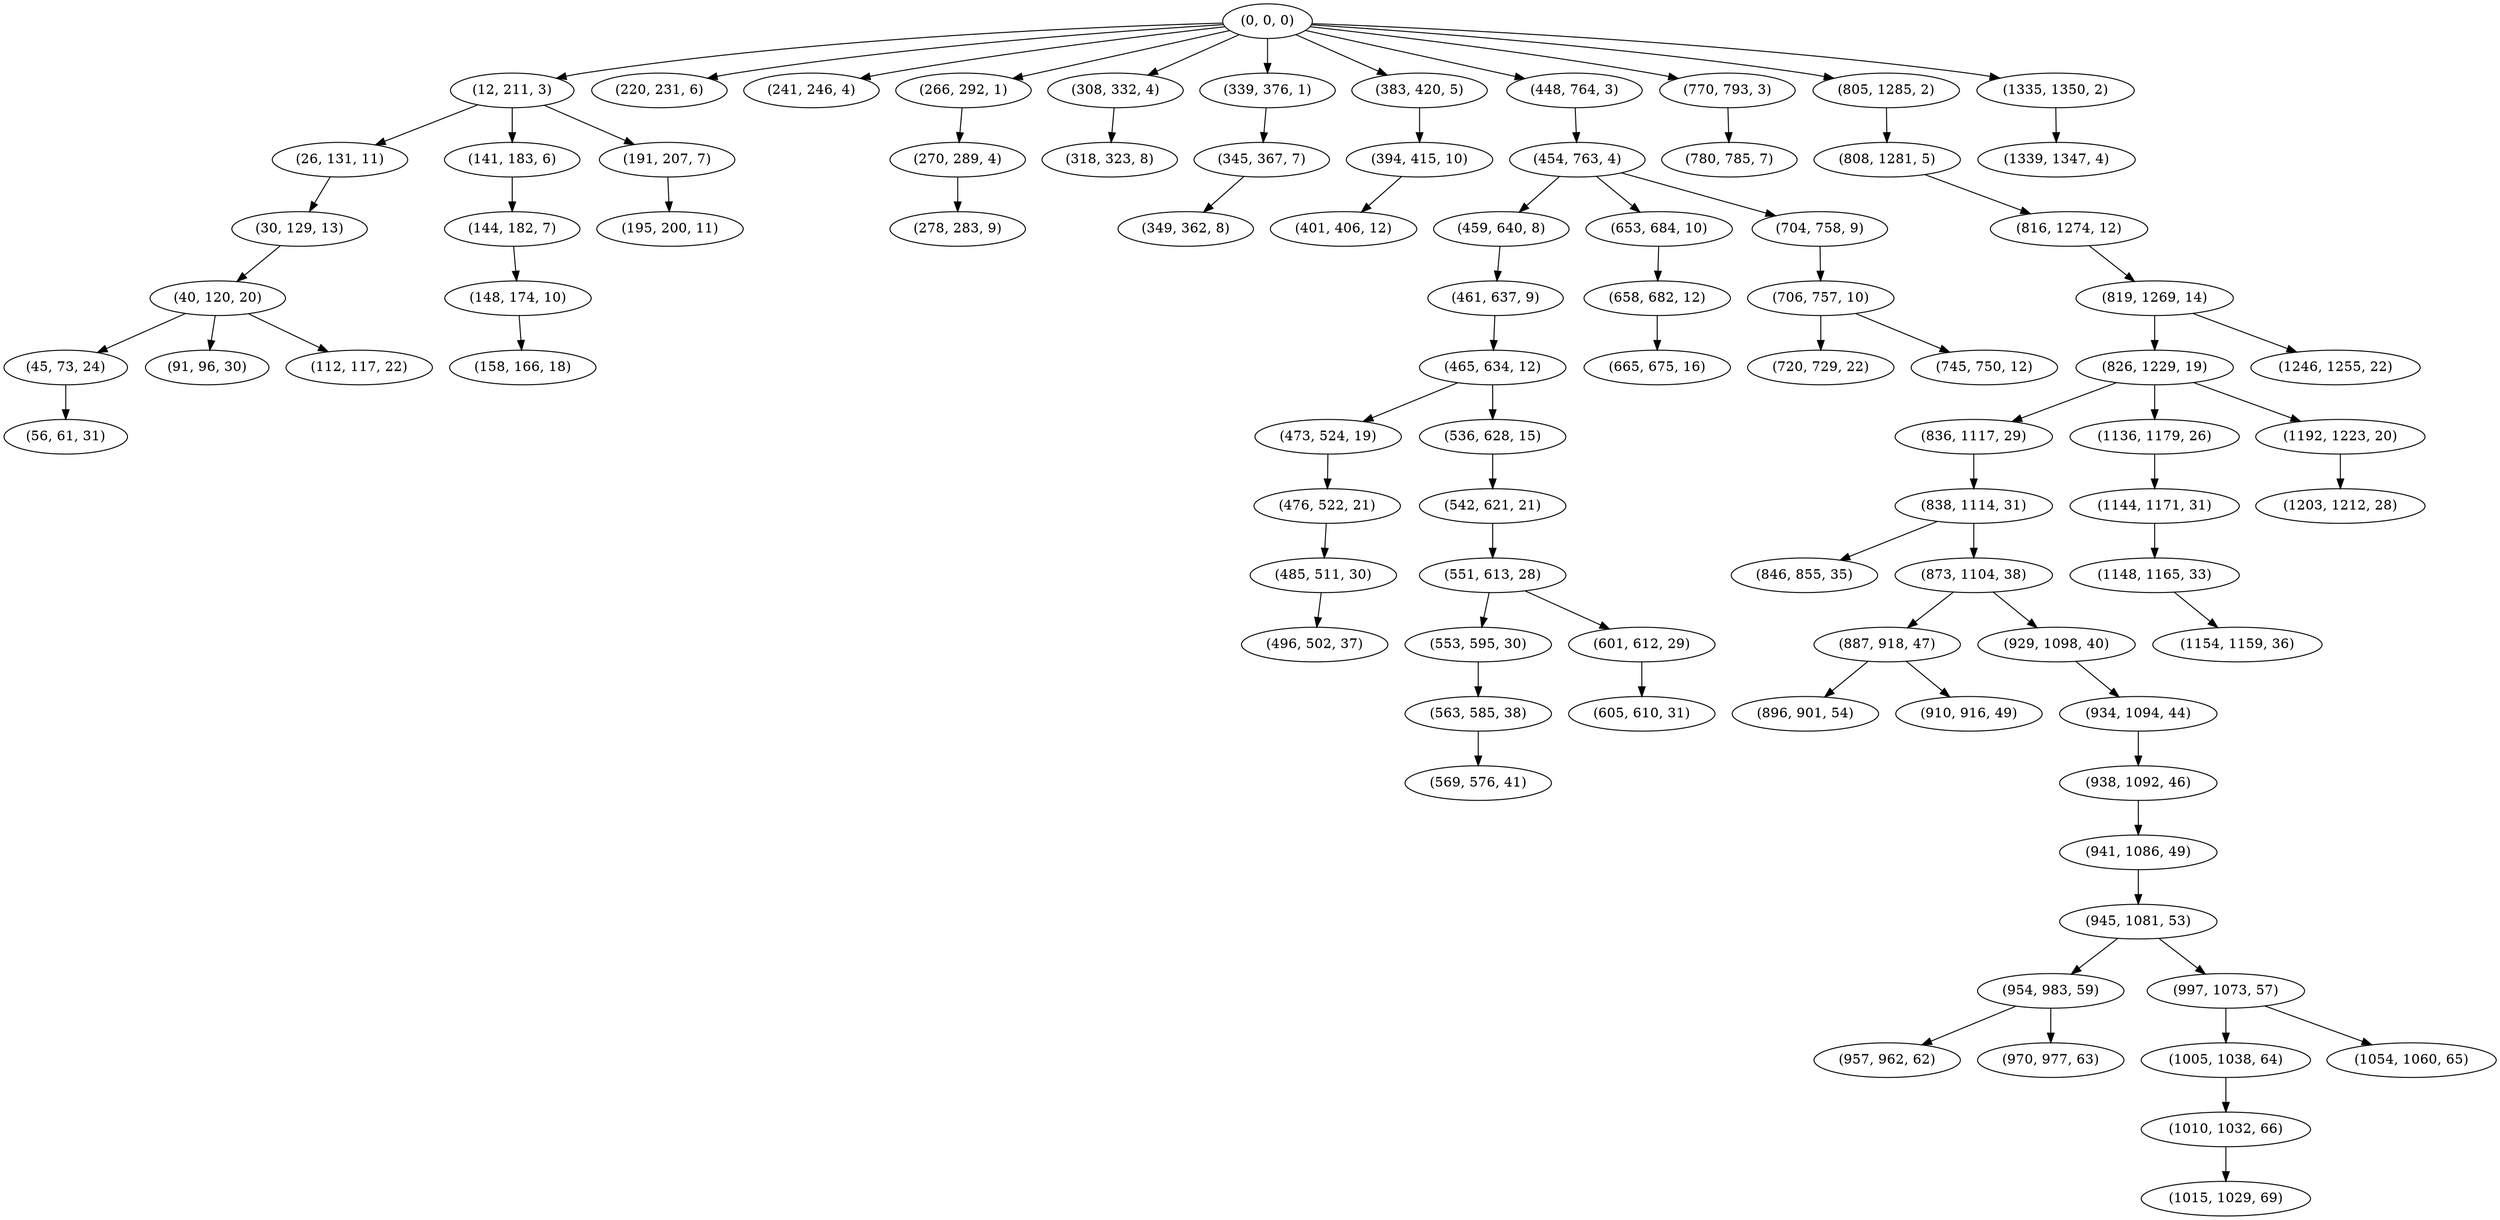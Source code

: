 digraph tree {
    "(0, 0, 0)";
    "(12, 211, 3)";
    "(26, 131, 11)";
    "(30, 129, 13)";
    "(40, 120, 20)";
    "(45, 73, 24)";
    "(56, 61, 31)";
    "(91, 96, 30)";
    "(112, 117, 22)";
    "(141, 183, 6)";
    "(144, 182, 7)";
    "(148, 174, 10)";
    "(158, 166, 18)";
    "(191, 207, 7)";
    "(195, 200, 11)";
    "(220, 231, 6)";
    "(241, 246, 4)";
    "(266, 292, 1)";
    "(270, 289, 4)";
    "(278, 283, 9)";
    "(308, 332, 4)";
    "(318, 323, 8)";
    "(339, 376, 1)";
    "(345, 367, 7)";
    "(349, 362, 8)";
    "(383, 420, 5)";
    "(394, 415, 10)";
    "(401, 406, 12)";
    "(448, 764, 3)";
    "(454, 763, 4)";
    "(459, 640, 8)";
    "(461, 637, 9)";
    "(465, 634, 12)";
    "(473, 524, 19)";
    "(476, 522, 21)";
    "(485, 511, 30)";
    "(496, 502, 37)";
    "(536, 628, 15)";
    "(542, 621, 21)";
    "(551, 613, 28)";
    "(553, 595, 30)";
    "(563, 585, 38)";
    "(569, 576, 41)";
    "(601, 612, 29)";
    "(605, 610, 31)";
    "(653, 684, 10)";
    "(658, 682, 12)";
    "(665, 675, 16)";
    "(704, 758, 9)";
    "(706, 757, 10)";
    "(720, 729, 22)";
    "(745, 750, 12)";
    "(770, 793, 3)";
    "(780, 785, 7)";
    "(805, 1285, 2)";
    "(808, 1281, 5)";
    "(816, 1274, 12)";
    "(819, 1269, 14)";
    "(826, 1229, 19)";
    "(836, 1117, 29)";
    "(838, 1114, 31)";
    "(846, 855, 35)";
    "(873, 1104, 38)";
    "(887, 918, 47)";
    "(896, 901, 54)";
    "(910, 916, 49)";
    "(929, 1098, 40)";
    "(934, 1094, 44)";
    "(938, 1092, 46)";
    "(941, 1086, 49)";
    "(945, 1081, 53)";
    "(954, 983, 59)";
    "(957, 962, 62)";
    "(970, 977, 63)";
    "(997, 1073, 57)";
    "(1005, 1038, 64)";
    "(1010, 1032, 66)";
    "(1015, 1029, 69)";
    "(1054, 1060, 65)";
    "(1136, 1179, 26)";
    "(1144, 1171, 31)";
    "(1148, 1165, 33)";
    "(1154, 1159, 36)";
    "(1192, 1223, 20)";
    "(1203, 1212, 28)";
    "(1246, 1255, 22)";
    "(1335, 1350, 2)";
    "(1339, 1347, 4)";
    "(0, 0, 0)" -> "(12, 211, 3)";
    "(0, 0, 0)" -> "(220, 231, 6)";
    "(0, 0, 0)" -> "(241, 246, 4)";
    "(0, 0, 0)" -> "(266, 292, 1)";
    "(0, 0, 0)" -> "(308, 332, 4)";
    "(0, 0, 0)" -> "(339, 376, 1)";
    "(0, 0, 0)" -> "(383, 420, 5)";
    "(0, 0, 0)" -> "(448, 764, 3)";
    "(0, 0, 0)" -> "(770, 793, 3)";
    "(0, 0, 0)" -> "(805, 1285, 2)";
    "(0, 0, 0)" -> "(1335, 1350, 2)";
    "(12, 211, 3)" -> "(26, 131, 11)";
    "(12, 211, 3)" -> "(141, 183, 6)";
    "(12, 211, 3)" -> "(191, 207, 7)";
    "(26, 131, 11)" -> "(30, 129, 13)";
    "(30, 129, 13)" -> "(40, 120, 20)";
    "(40, 120, 20)" -> "(45, 73, 24)";
    "(40, 120, 20)" -> "(91, 96, 30)";
    "(40, 120, 20)" -> "(112, 117, 22)";
    "(45, 73, 24)" -> "(56, 61, 31)";
    "(141, 183, 6)" -> "(144, 182, 7)";
    "(144, 182, 7)" -> "(148, 174, 10)";
    "(148, 174, 10)" -> "(158, 166, 18)";
    "(191, 207, 7)" -> "(195, 200, 11)";
    "(266, 292, 1)" -> "(270, 289, 4)";
    "(270, 289, 4)" -> "(278, 283, 9)";
    "(308, 332, 4)" -> "(318, 323, 8)";
    "(339, 376, 1)" -> "(345, 367, 7)";
    "(345, 367, 7)" -> "(349, 362, 8)";
    "(383, 420, 5)" -> "(394, 415, 10)";
    "(394, 415, 10)" -> "(401, 406, 12)";
    "(448, 764, 3)" -> "(454, 763, 4)";
    "(454, 763, 4)" -> "(459, 640, 8)";
    "(454, 763, 4)" -> "(653, 684, 10)";
    "(454, 763, 4)" -> "(704, 758, 9)";
    "(459, 640, 8)" -> "(461, 637, 9)";
    "(461, 637, 9)" -> "(465, 634, 12)";
    "(465, 634, 12)" -> "(473, 524, 19)";
    "(465, 634, 12)" -> "(536, 628, 15)";
    "(473, 524, 19)" -> "(476, 522, 21)";
    "(476, 522, 21)" -> "(485, 511, 30)";
    "(485, 511, 30)" -> "(496, 502, 37)";
    "(536, 628, 15)" -> "(542, 621, 21)";
    "(542, 621, 21)" -> "(551, 613, 28)";
    "(551, 613, 28)" -> "(553, 595, 30)";
    "(551, 613, 28)" -> "(601, 612, 29)";
    "(553, 595, 30)" -> "(563, 585, 38)";
    "(563, 585, 38)" -> "(569, 576, 41)";
    "(601, 612, 29)" -> "(605, 610, 31)";
    "(653, 684, 10)" -> "(658, 682, 12)";
    "(658, 682, 12)" -> "(665, 675, 16)";
    "(704, 758, 9)" -> "(706, 757, 10)";
    "(706, 757, 10)" -> "(720, 729, 22)";
    "(706, 757, 10)" -> "(745, 750, 12)";
    "(770, 793, 3)" -> "(780, 785, 7)";
    "(805, 1285, 2)" -> "(808, 1281, 5)";
    "(808, 1281, 5)" -> "(816, 1274, 12)";
    "(816, 1274, 12)" -> "(819, 1269, 14)";
    "(819, 1269, 14)" -> "(826, 1229, 19)";
    "(819, 1269, 14)" -> "(1246, 1255, 22)";
    "(826, 1229, 19)" -> "(836, 1117, 29)";
    "(826, 1229, 19)" -> "(1136, 1179, 26)";
    "(826, 1229, 19)" -> "(1192, 1223, 20)";
    "(836, 1117, 29)" -> "(838, 1114, 31)";
    "(838, 1114, 31)" -> "(846, 855, 35)";
    "(838, 1114, 31)" -> "(873, 1104, 38)";
    "(873, 1104, 38)" -> "(887, 918, 47)";
    "(873, 1104, 38)" -> "(929, 1098, 40)";
    "(887, 918, 47)" -> "(896, 901, 54)";
    "(887, 918, 47)" -> "(910, 916, 49)";
    "(929, 1098, 40)" -> "(934, 1094, 44)";
    "(934, 1094, 44)" -> "(938, 1092, 46)";
    "(938, 1092, 46)" -> "(941, 1086, 49)";
    "(941, 1086, 49)" -> "(945, 1081, 53)";
    "(945, 1081, 53)" -> "(954, 983, 59)";
    "(945, 1081, 53)" -> "(997, 1073, 57)";
    "(954, 983, 59)" -> "(957, 962, 62)";
    "(954, 983, 59)" -> "(970, 977, 63)";
    "(997, 1073, 57)" -> "(1005, 1038, 64)";
    "(997, 1073, 57)" -> "(1054, 1060, 65)";
    "(1005, 1038, 64)" -> "(1010, 1032, 66)";
    "(1010, 1032, 66)" -> "(1015, 1029, 69)";
    "(1136, 1179, 26)" -> "(1144, 1171, 31)";
    "(1144, 1171, 31)" -> "(1148, 1165, 33)";
    "(1148, 1165, 33)" -> "(1154, 1159, 36)";
    "(1192, 1223, 20)" -> "(1203, 1212, 28)";
    "(1335, 1350, 2)" -> "(1339, 1347, 4)";
}
